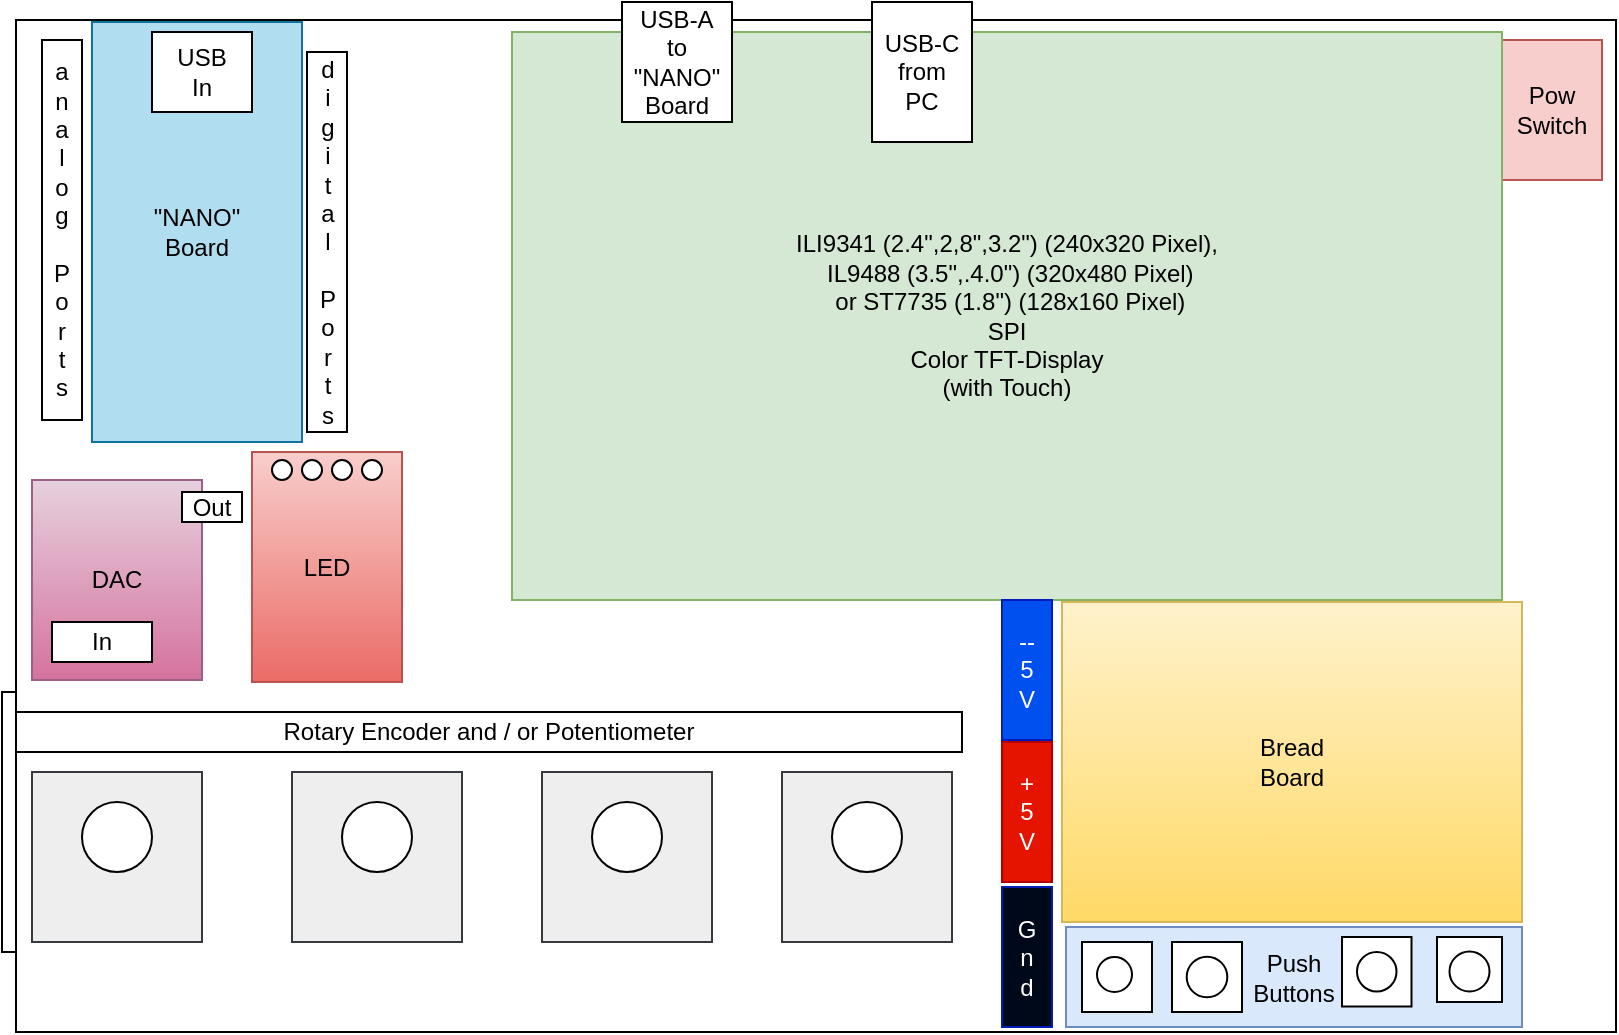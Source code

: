 <mxfile version="20.6.2" type="device"><diagram id="8ilXpgmynEDDh4XoR54r" name="Seite-1"><mxGraphModel dx="970" dy="570" grid="1" gridSize="5" guides="1" tooltips="1" connect="1" arrows="1" fold="1" page="1" pageScale="1" pageWidth="1169" pageHeight="827" math="0" shadow="0"><root><mxCell id="0"/><mxCell id="1" parent="0"/><mxCell id="snCwZr29qiWVSSTy_cL3-51" value="" style="rounded=0;whiteSpace=wrap;html=1;" parent="1" vertex="1"><mxGeometry x="120" y="465" width="485" height="130" as="geometry"/></mxCell><mxCell id="snCwZr29qiWVSSTy_cL3-1" value="" style="rounded=0;whiteSpace=wrap;html=1;" parent="1" vertex="1"><mxGeometry x="127" y="129" width="800" height="506" as="geometry"/></mxCell><mxCell id="snCwZr29qiWVSSTy_cL3-2" value="&quot;NANO&quot;&lt;br&gt;Board" style="rounded=0;whiteSpace=wrap;html=1;fillColor=#b1ddf0;strokeColor=#10739e;" parent="1" vertex="1"><mxGeometry x="165" y="130" width="105" height="210" as="geometry"/></mxCell><mxCell id="snCwZr29qiWVSSTy_cL3-3" value="DAC" style="rounded=0;whiteSpace=wrap;html=1;fillColor=#e6d0de;gradientColor=#d5739d;strokeColor=#996185;" parent="1" vertex="1"><mxGeometry x="135" y="359" width="85" height="100" as="geometry"/></mxCell><mxCell id="snCwZr29qiWVSSTy_cL3-5" value="Bread&lt;br&gt;Board" style="rounded=0;whiteSpace=wrap;html=1;fillColor=#fff2cc;gradientColor=#ffd966;strokeColor=#d6b656;" parent="1" vertex="1"><mxGeometry x="650" y="420" width="230" height="160" as="geometry"/></mxCell><mxCell id="snCwZr29qiWVSSTy_cL3-6" value="Push&lt;br&gt;Buttons" style="rounded=0;whiteSpace=wrap;html=1;fillColor=#dae8fc;strokeColor=#6c8ebf;direction=south;" parent="1" vertex="1"><mxGeometry x="652" y="582.5" width="228" height="50" as="geometry"/></mxCell><mxCell id="snCwZr29qiWVSSTy_cL3-8" value="Pow&lt;br&gt;Switch" style="rounded=0;whiteSpace=wrap;html=1;fillColor=#f8cecc;strokeColor=#b85450;" parent="1" vertex="1"><mxGeometry x="870" y="139" width="50" height="70" as="geometry"/></mxCell><mxCell id="snCwZr29qiWVSSTy_cL3-12" value="LED" style="rounded=0;whiteSpace=wrap;html=1;fillColor=#f8cecc;gradientColor=#ea6b66;strokeColor=#b85450;" parent="1" vertex="1"><mxGeometry x="245" y="345" width="75" height="115" as="geometry"/></mxCell><mxCell id="snCwZr29qiWVSSTy_cL3-14" value="USB&lt;br&gt;In" style="rounded=0;whiteSpace=wrap;html=1;" parent="1" vertex="1"><mxGeometry x="195" y="135" width="50" height="40" as="geometry"/></mxCell><mxCell id="snCwZr29qiWVSSTy_cL3-15" value="" style="ellipse;whiteSpace=wrap;html=1;aspect=fixed;" parent="1" vertex="1"><mxGeometry x="255" y="349" width="10" height="10" as="geometry"/></mxCell><mxCell id="snCwZr29qiWVSSTy_cL3-23" style="edgeStyle=orthogonalEdgeStyle;rounded=0;orthogonalLoop=1;jettySize=auto;html=1;exitX=1;exitY=0.5;exitDx=0;exitDy=0;entryX=1;entryY=0.5;entryDx=0;entryDy=0;" parent="1" edge="1"><mxGeometry relative="1" as="geometry"><mxPoint x="380" y="435" as="sourcePoint"/><mxPoint x="380" y="435" as="targetPoint"/></mxGeometry></mxCell><mxCell id="snCwZr29qiWVSSTy_cL3-24" value="" style="ellipse;whiteSpace=wrap;html=1;aspect=fixed;" parent="1" vertex="1"><mxGeometry x="270" y="349" width="10" height="10" as="geometry"/></mxCell><mxCell id="snCwZr29qiWVSSTy_cL3-26" value="" style="ellipse;whiteSpace=wrap;html=1;aspect=fixed;" parent="1" vertex="1"><mxGeometry x="285" y="349" width="10" height="10" as="geometry"/></mxCell><mxCell id="snCwZr29qiWVSSTy_cL3-27" value="" style="ellipse;whiteSpace=wrap;html=1;aspect=fixed;movable=1;resizable=1;rotatable=1;deletable=1;editable=1;connectable=1;" parent="1" vertex="1"><mxGeometry x="300" y="349" width="10" height="10" as="geometry"/></mxCell><mxCell id="snCwZr29qiWVSSTy_cL3-13" value="Rotary Encoder and / or Potentiometer" style="rounded=0;whiteSpace=wrap;html=1;" parent="1" vertex="1"><mxGeometry x="127" y="475" width="473" height="20" as="geometry"/></mxCell><mxCell id="snCwZr29qiWVSSTy_cL3-39" value="a&lt;br&gt;n&lt;br&gt;a&lt;br&gt;l&lt;br&gt;o&lt;br&gt;g&lt;br&gt;&lt;br&gt;P&lt;br&gt;o&lt;br&gt;r&lt;br&gt;t&lt;br&gt;s" style="rounded=0;whiteSpace=wrap;html=1;" parent="1" vertex="1"><mxGeometry x="140" y="139" width="20" height="190" as="geometry"/></mxCell><mxCell id="snCwZr29qiWVSSTy_cL3-41" value="d&lt;br&gt;i&lt;br&gt;g&lt;br&gt;i&lt;br&gt;t&lt;br&gt;a&lt;br&gt;l&lt;br&gt;&lt;br&gt;P&lt;br&gt;o&lt;br&gt;r&lt;br&gt;t&lt;br&gt;s" style="rounded=0;whiteSpace=wrap;html=1;" parent="1" vertex="1"><mxGeometry x="272.5" y="145" width="20" height="190" as="geometry"/></mxCell><mxCell id="snCwZr29qiWVSSTy_cL3-47" value="Out" style="rounded=0;whiteSpace=wrap;html=1;" parent="1" vertex="1"><mxGeometry x="210" y="365" width="30" height="15" as="geometry"/></mxCell><mxCell id="snCwZr29qiWVSSTy_cL3-48" value="In" style="rounded=0;whiteSpace=wrap;html=1;" parent="1" vertex="1"><mxGeometry x="145" y="430" width="50" height="20" as="geometry"/></mxCell><mxCell id="snCwZr29qiWVSSTy_cL3-49" value="" style="rounded=0;whiteSpace=wrap;html=1;fillColor=#eeeeee;strokeColor=#36393d;" parent="1" vertex="1"><mxGeometry x="135" y="505" width="85" height="85" as="geometry"/></mxCell><mxCell id="snCwZr29qiWVSSTy_cL3-52" value="" style="rounded=0;whiteSpace=wrap;html=1;fillColor=#eeeeee;strokeColor=#36393d;" parent="1" vertex="1"><mxGeometry x="265" y="505" width="85" height="85" as="geometry"/></mxCell><mxCell id="snCwZr29qiWVSSTy_cL3-53" value="" style="rounded=0;whiteSpace=wrap;html=1;fillColor=#eeeeee;strokeColor=#36393d;" parent="1" vertex="1"><mxGeometry x="390" y="505" width="85" height="85" as="geometry"/></mxCell><mxCell id="snCwZr29qiWVSSTy_cL3-54" value="" style="rounded=0;whiteSpace=wrap;html=1;fillColor=#eeeeee;strokeColor=#36393d;" parent="1" vertex="1"><mxGeometry x="510" y="505" width="85" height="85" as="geometry"/></mxCell><mxCell id="snCwZr29qiWVSSTy_cL3-55" value="" style="ellipse;whiteSpace=wrap;html=1;aspect=fixed;" parent="1" vertex="1"><mxGeometry x="160" y="520" width="35" height="35" as="geometry"/></mxCell><mxCell id="snCwZr29qiWVSSTy_cL3-56" value="" style="ellipse;whiteSpace=wrap;html=1;aspect=fixed;" parent="1" vertex="1"><mxGeometry x="290" y="520" width="35" height="35" as="geometry"/></mxCell><mxCell id="snCwZr29qiWVSSTy_cL3-57" value="" style="ellipse;whiteSpace=wrap;html=1;aspect=fixed;" parent="1" vertex="1"><mxGeometry x="415" y="520" width="35" height="35" as="geometry"/></mxCell><mxCell id="snCwZr29qiWVSSTy_cL3-58" value="" style="ellipse;whiteSpace=wrap;html=1;aspect=fixed;" parent="1" vertex="1"><mxGeometry x="535" y="520" width="35" height="35" as="geometry"/></mxCell><mxCell id="snCwZr29qiWVSSTy_cL3-59" value="+&lt;br&gt;5&lt;br&gt;V" style="rounded=0;whiteSpace=wrap;html=1;fillColor=#e51400;fontColor=#ffffff;strokeColor=#B20000;" parent="1" vertex="1"><mxGeometry x="620" y="490" width="25" height="70" as="geometry"/></mxCell><mxCell id="snCwZr29qiWVSSTy_cL3-60" value="G&lt;br&gt;n&lt;br&gt;d" style="rounded=0;whiteSpace=wrap;html=1;fillColor=#000919;fontColor=#ffffff;strokeColor=#001DBC;" parent="1" vertex="1"><mxGeometry x="620" y="562.5" width="25" height="70" as="geometry"/></mxCell><mxCell id="snCwZr29qiWVSSTy_cL3-4" value="ILI9341 (2.4&quot;,2,8&quot;,3.2&quot;) (240x320 Pixel),&lt;br&gt;&amp;nbsp;IL9488 (3.5&quot;,.4.0&quot;) (320x480 Pixel)&lt;br&gt;&amp;nbsp;or ST7735 (1.8&quot;) (128x160 Pixel)&lt;br&gt;SPI&lt;br&gt;Color TFT-Display&lt;br&gt;(with Touch)" style="rounded=0;whiteSpace=wrap;html=1;fillColor=#d5e8d4;strokeColor=#82b366;" parent="1" vertex="1"><mxGeometry x="375" y="135" width="495" height="284" as="geometry"/></mxCell><mxCell id="snCwZr29qiWVSSTy_cL3-62" value="" style="whiteSpace=wrap;html=1;aspect=fixed;" parent="1" vertex="1"><mxGeometry x="660" y="590" width="35" height="35" as="geometry"/></mxCell><mxCell id="snCwZr29qiWVSSTy_cL3-63" value="" style="whiteSpace=wrap;html=1;aspect=fixed;" parent="1" vertex="1"><mxGeometry x="705" y="590" width="35" height="35" as="geometry"/></mxCell><mxCell id="snCwZr29qiWVSSTy_cL3-64" value="" style="whiteSpace=wrap;html=1;aspect=fixed;" parent="1" vertex="1"><mxGeometry x="790" y="587.5" width="34.75" height="34.75" as="geometry"/></mxCell><mxCell id="snCwZr29qiWVSSTy_cL3-65" value="" style="whiteSpace=wrap;html=1;aspect=fixed;" parent="1" vertex="1"><mxGeometry x="837.5" y="587.5" width="32.5" height="32.5" as="geometry"/></mxCell><mxCell id="snCwZr29qiWVSSTy_cL3-66" value="" style="ellipse;whiteSpace=wrap;html=1;aspect=fixed;" parent="1" vertex="1"><mxGeometry x="667.5" y="597.5" width="17.5" height="17.5" as="geometry"/></mxCell><mxCell id="snCwZr29qiWVSSTy_cL3-68" value="" style="ellipse;whiteSpace=wrap;html=1;aspect=fixed;" parent="1" vertex="1"><mxGeometry x="712.35" y="597.35" width="20.31" height="20.31" as="geometry"/></mxCell><mxCell id="snCwZr29qiWVSSTy_cL3-69" value="" style="ellipse;whiteSpace=wrap;html=1;aspect=fixed;" parent="1" vertex="1"><mxGeometry x="843.75" y="594.75" width="20" height="20" as="geometry"/></mxCell><mxCell id="snCwZr29qiWVSSTy_cL3-70" value="" style="ellipse;whiteSpace=wrap;html=1;aspect=fixed;" parent="1" vertex="1"><mxGeometry x="797.5" y="595" width="19.75" height="19.75" as="geometry"/></mxCell><mxCell id="snCwZr29qiWVSSTy_cL3-34" value="USB-A&lt;br&gt;to&lt;br&gt;&quot;NANO&quot;&lt;br&gt;Board" style="rounded=0;whiteSpace=wrap;html=1;" parent="1" vertex="1"><mxGeometry x="430" y="120" width="55" height="60" as="geometry"/></mxCell><mxCell id="snCwZr29qiWVSSTy_cL3-36" value="USB-C&lt;br&gt;from&lt;br&gt;PC" style="rounded=0;whiteSpace=wrap;html=1;" parent="1" vertex="1"><mxGeometry x="555" y="120" width="50" height="70" as="geometry"/></mxCell><mxCell id="2kISlQggJ_lvDcI3_pQH-18" value="--&lt;br&gt;5&lt;br&gt;V" style="rounded=0;whiteSpace=wrap;html=1;fillColor=#0050ef;fontColor=#ffffff;strokeColor=#001DBC;" parent="1" vertex="1"><mxGeometry x="620" y="419" width="25" height="70" as="geometry"/></mxCell></root></mxGraphModel></diagram></mxfile>